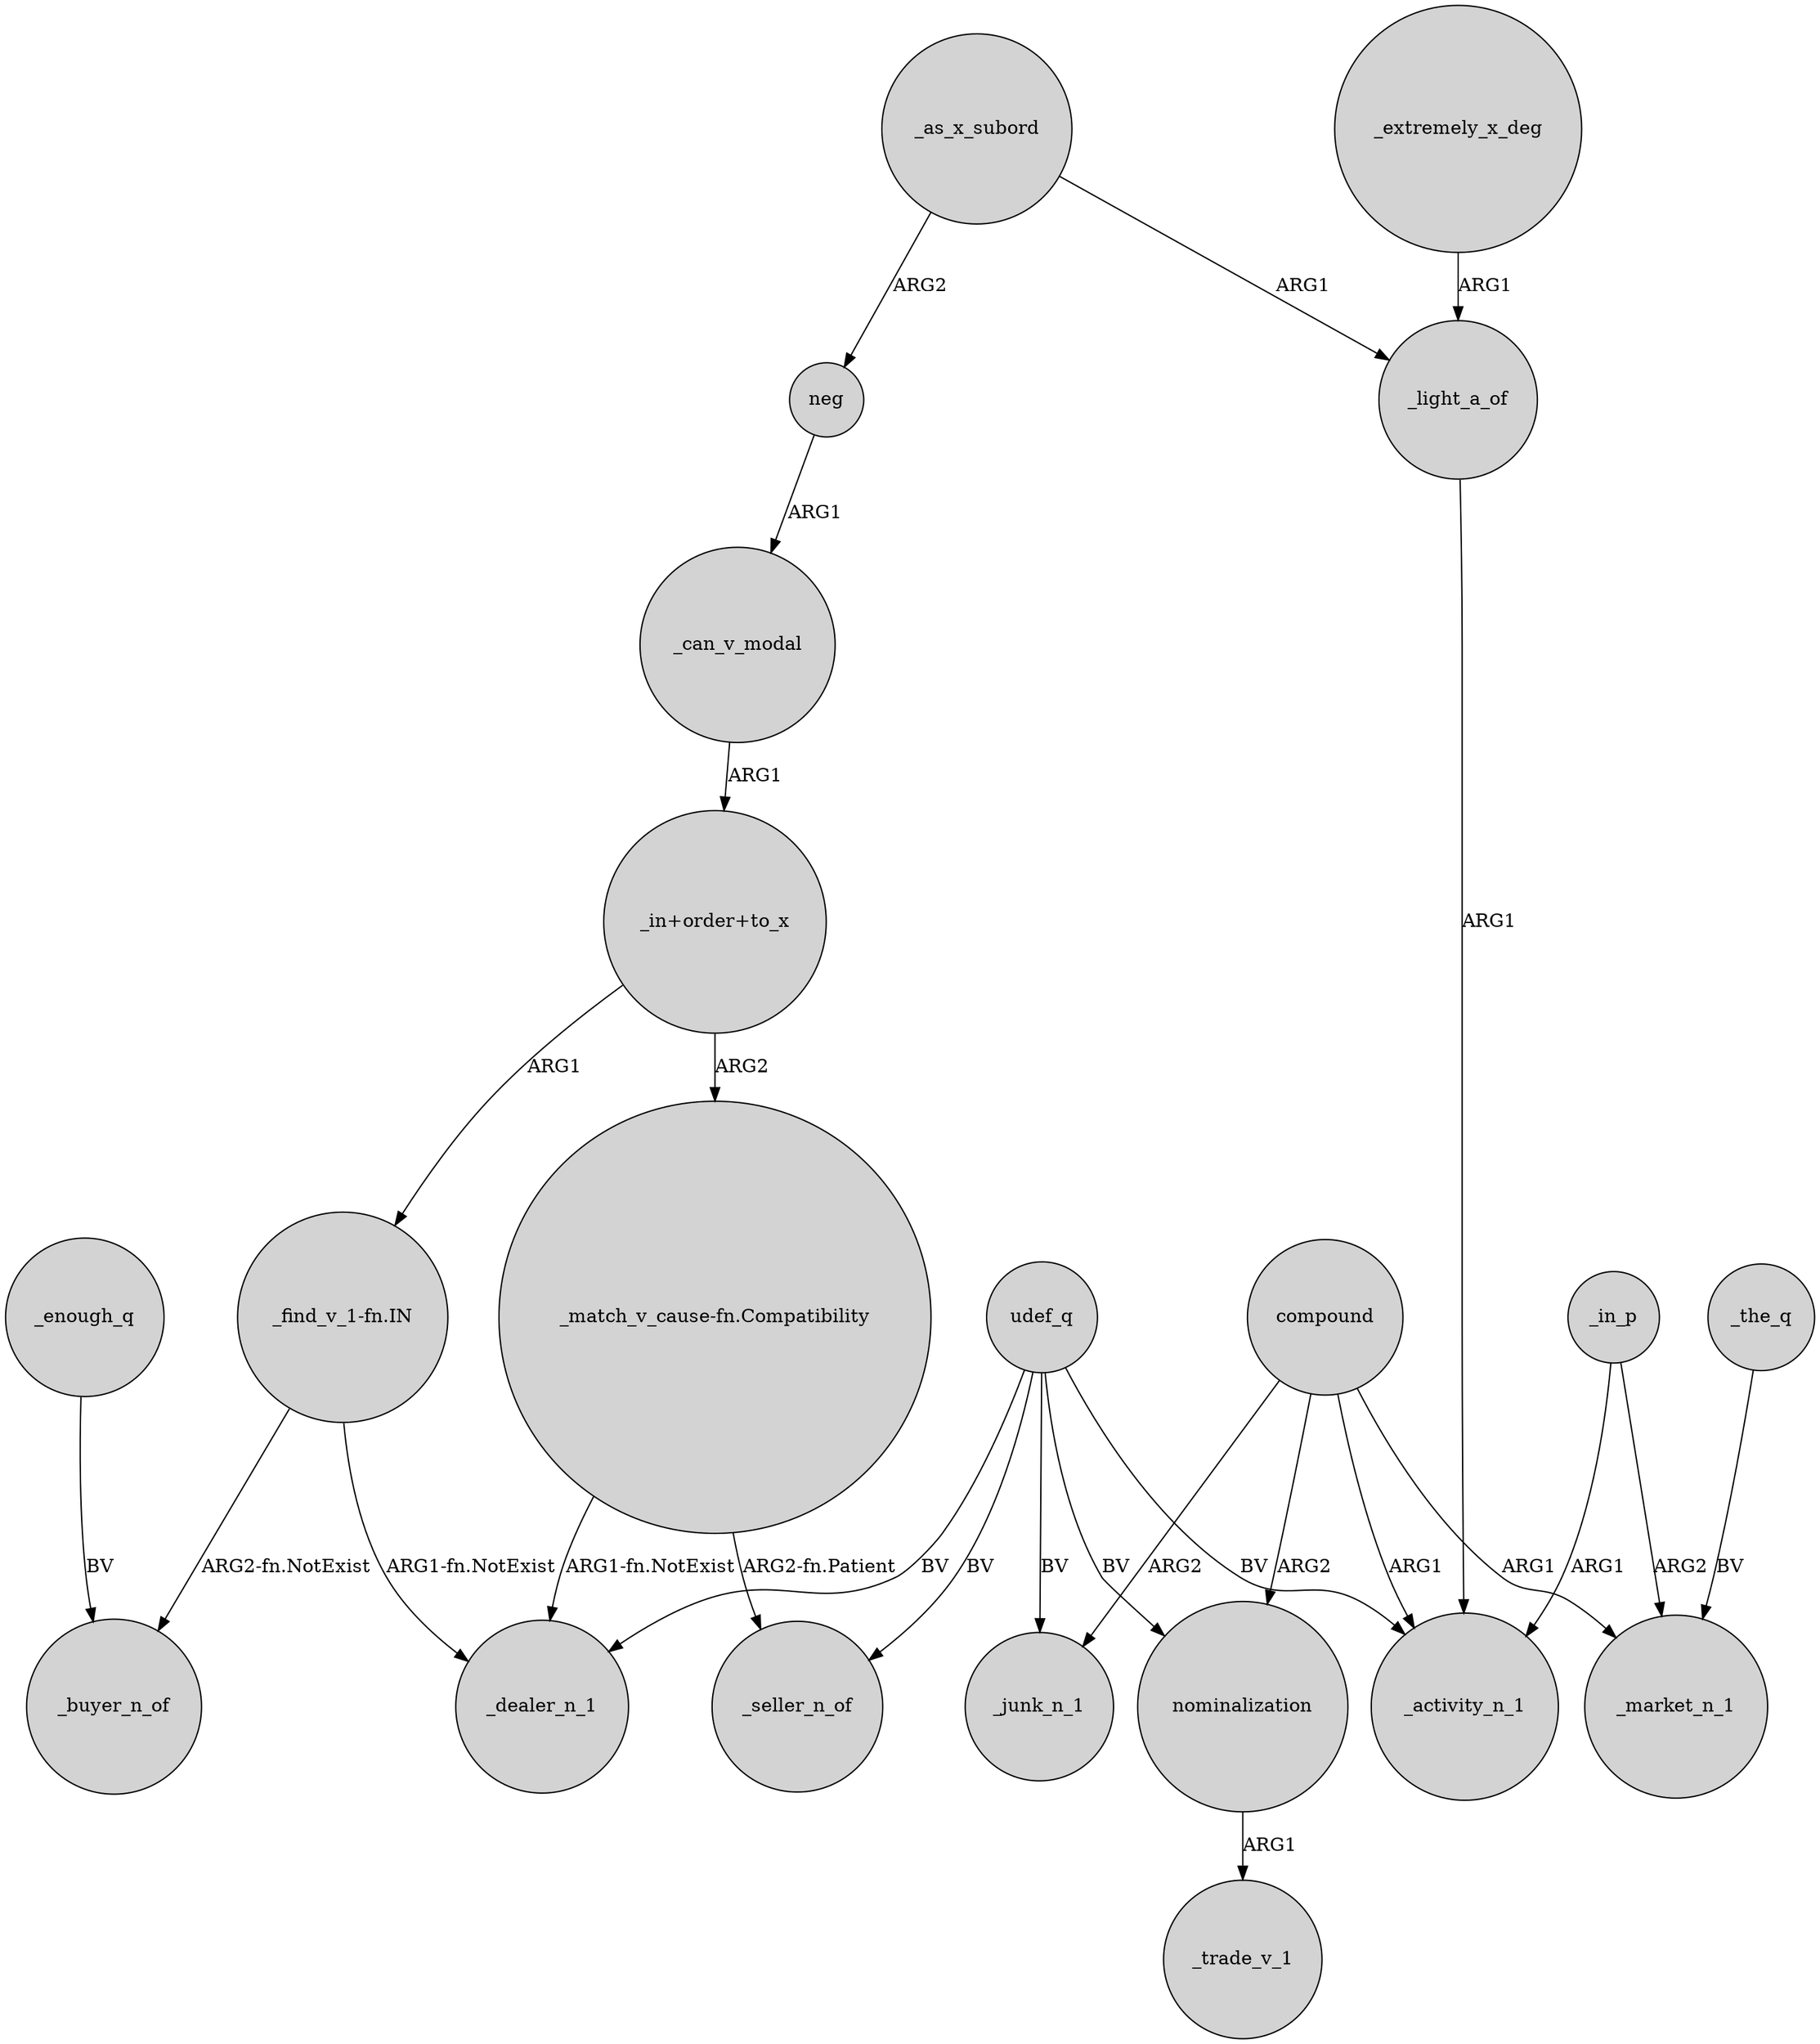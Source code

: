 digraph {
	node [shape=circle style=filled]
	_in_p -> _activity_n_1 [label=ARG1]
	"_match_v_cause-fn.Compatibility" -> _dealer_n_1 [label="ARG1-fn.NotExist"]
	udef_q -> _activity_n_1 [label=BV]
	"_find_v_1-fn.IN" -> _buyer_n_of [label="ARG2-fn.NotExist"]
	_as_x_subord -> _light_a_of [label=ARG1]
	_enough_q -> _buyer_n_of [label=BV]
	compound -> nominalization [label=ARG2]
	compound -> _junk_n_1 [label=ARG2]
	nominalization -> _trade_v_1 [label=ARG1]
	udef_q -> _seller_n_of [label=BV]
	"_in+order+to_x" -> "_match_v_cause-fn.Compatibility" [label=ARG2]
	udef_q -> _junk_n_1 [label=BV]
	_light_a_of -> _activity_n_1 [label=ARG1]
	_extremely_x_deg -> _light_a_of [label=ARG1]
	compound -> _activity_n_1 [label=ARG1]
	"_match_v_cause-fn.Compatibility" -> _seller_n_of [label="ARG2-fn.Patient"]
	udef_q -> nominalization [label=BV]
	_as_x_subord -> neg [label=ARG2]
	"_find_v_1-fn.IN" -> _dealer_n_1 [label="ARG1-fn.NotExist"]
	_in_p -> _market_n_1 [label=ARG2]
	udef_q -> _dealer_n_1 [label=BV]
	compound -> _market_n_1 [label=ARG1]
	"_in+order+to_x" -> "_find_v_1-fn.IN" [label=ARG1]
	_the_q -> _market_n_1 [label=BV]
	neg -> _can_v_modal [label=ARG1]
	_can_v_modal -> "_in+order+to_x" [label=ARG1]
}
